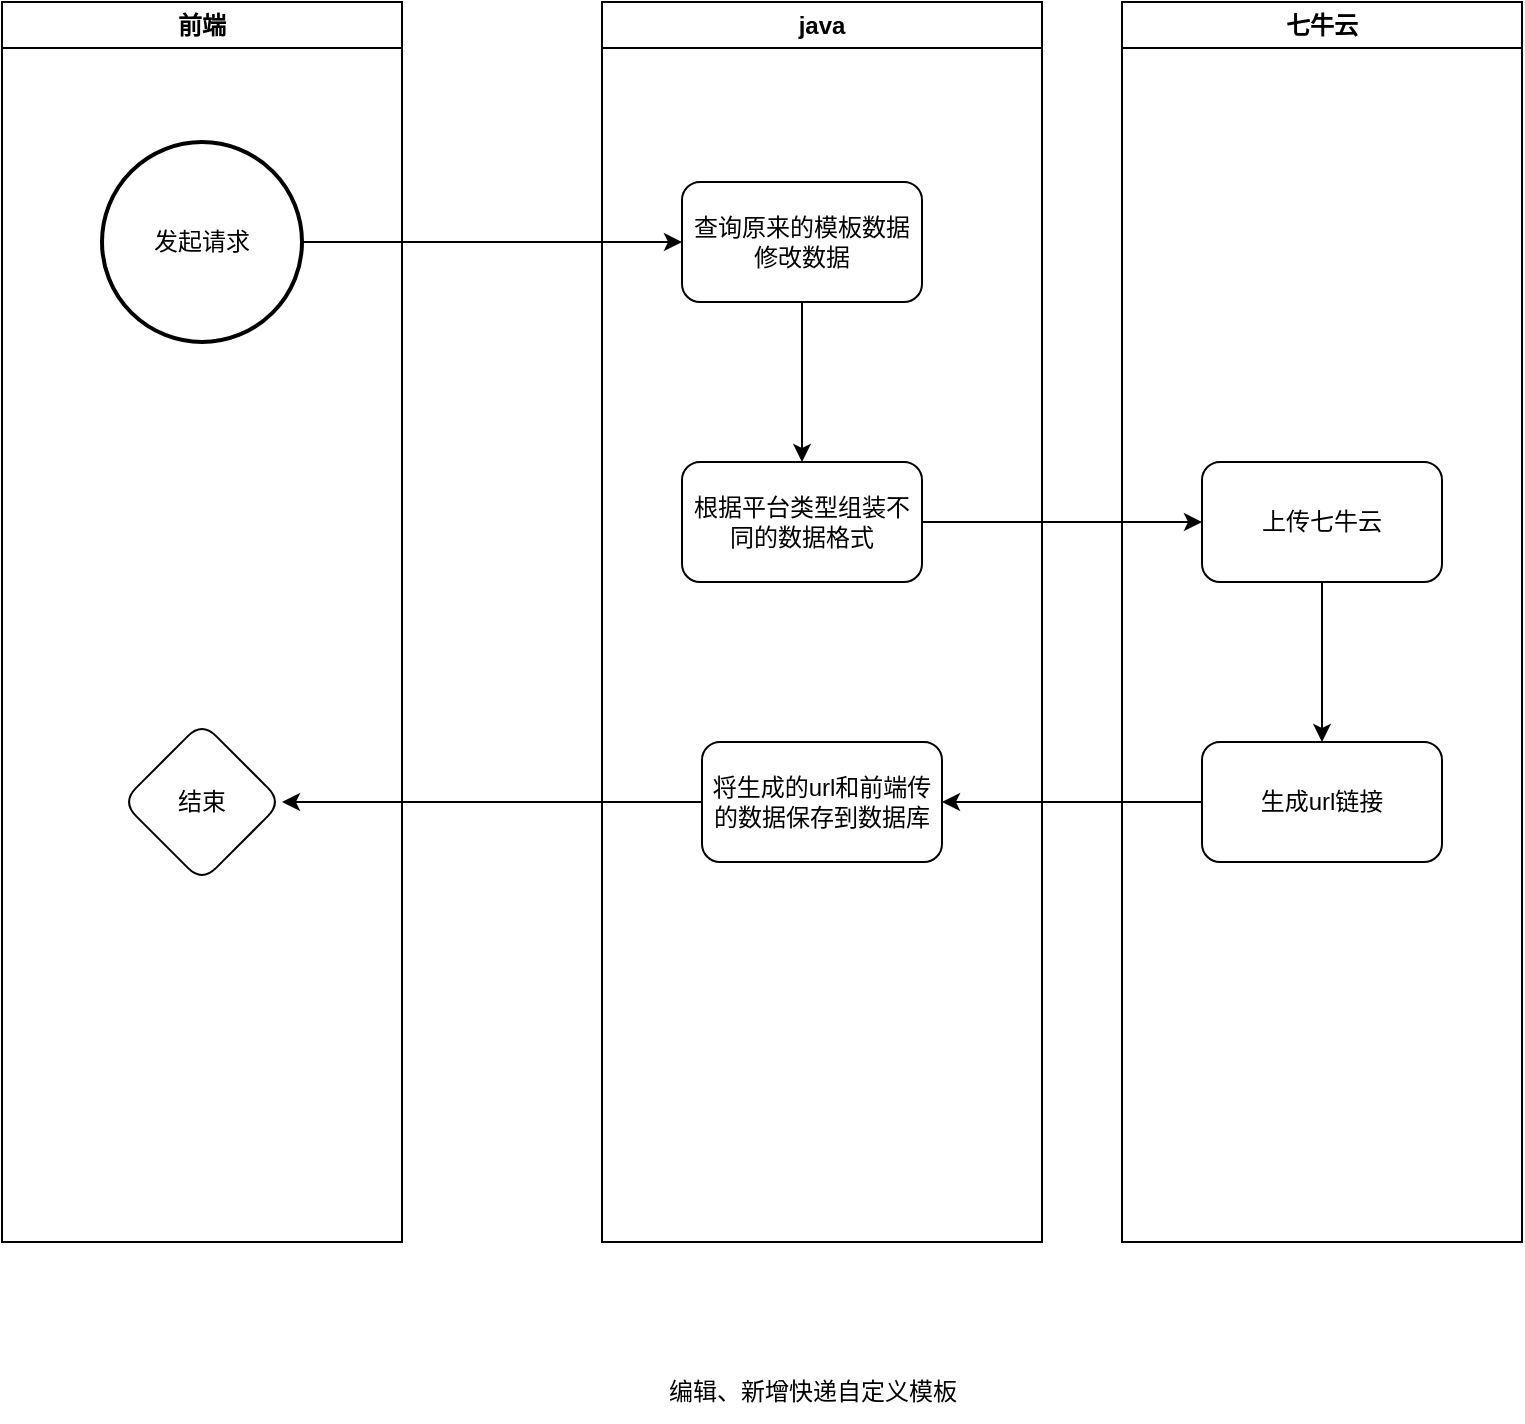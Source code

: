 <mxfile version="24.7.1" type="github">
  <diagram name="第 1 页" id="wNz71g_6duYHTIFiYp_B">
    <mxGraphModel dx="2314" dy="1106" grid="1" gridSize="10" guides="1" tooltips="1" connect="1" arrows="1" fold="1" page="1" pageScale="1" pageWidth="827" pageHeight="1169" math="0" shadow="0">
      <root>
        <mxCell id="0" />
        <mxCell id="1" parent="0" />
        <mxCell id="csDSfYdx0W_9htMZN1Y--4" value="前端" style="swimlane;whiteSpace=wrap;html=1;" vertex="1" parent="1">
          <mxGeometry x="50" y="270" width="200" height="620" as="geometry" />
        </mxCell>
        <mxCell id="csDSfYdx0W_9htMZN1Y--8" value="发起请求" style="strokeWidth=2;html=1;shape=mxgraph.flowchart.start_2;whiteSpace=wrap;" vertex="1" parent="csDSfYdx0W_9htMZN1Y--4">
          <mxGeometry x="50" y="70" width="100" height="100" as="geometry" />
        </mxCell>
        <mxCell id="csDSfYdx0W_9htMZN1Y--24" value="结束" style="rhombus;whiteSpace=wrap;html=1;rounded=1;" vertex="1" parent="csDSfYdx0W_9htMZN1Y--4">
          <mxGeometry x="60" y="360" width="80" height="80" as="geometry" />
        </mxCell>
        <mxCell id="csDSfYdx0W_9htMZN1Y--5" value="java" style="swimlane;whiteSpace=wrap;html=1;" vertex="1" parent="1">
          <mxGeometry x="350" y="270" width="220" height="620" as="geometry" />
        </mxCell>
        <mxCell id="csDSfYdx0W_9htMZN1Y--17" value="" style="edgeStyle=orthogonalEdgeStyle;rounded=0;orthogonalLoop=1;jettySize=auto;html=1;" edge="1" parent="csDSfYdx0W_9htMZN1Y--5" source="csDSfYdx0W_9htMZN1Y--13" target="csDSfYdx0W_9htMZN1Y--16">
          <mxGeometry relative="1" as="geometry" />
        </mxCell>
        <mxCell id="csDSfYdx0W_9htMZN1Y--13" value="查询原来的模板数据&lt;br&gt;修改数据" style="rounded=1;whiteSpace=wrap;html=1;" vertex="1" parent="csDSfYdx0W_9htMZN1Y--5">
          <mxGeometry x="40" y="90" width="120" height="60" as="geometry" />
        </mxCell>
        <mxCell id="csDSfYdx0W_9htMZN1Y--16" value="根据平台类型组装不同的数据格式" style="whiteSpace=wrap;html=1;rounded=1;" vertex="1" parent="csDSfYdx0W_9htMZN1Y--5">
          <mxGeometry x="40" y="230" width="120" height="60" as="geometry" />
        </mxCell>
        <mxCell id="csDSfYdx0W_9htMZN1Y--22" value="将生成的url和前端传的数据保存到数据库" style="whiteSpace=wrap;html=1;rounded=1;" vertex="1" parent="csDSfYdx0W_9htMZN1Y--5">
          <mxGeometry x="50" y="370" width="120" height="60" as="geometry" />
        </mxCell>
        <mxCell id="csDSfYdx0W_9htMZN1Y--6" value="七牛云" style="swimlane;whiteSpace=wrap;html=1;" vertex="1" parent="1">
          <mxGeometry x="610" y="270" width="200" height="620" as="geometry" />
        </mxCell>
        <mxCell id="csDSfYdx0W_9htMZN1Y--21" value="" style="edgeStyle=orthogonalEdgeStyle;rounded=0;orthogonalLoop=1;jettySize=auto;html=1;" edge="1" parent="csDSfYdx0W_9htMZN1Y--6" source="csDSfYdx0W_9htMZN1Y--18" target="csDSfYdx0W_9htMZN1Y--20">
          <mxGeometry relative="1" as="geometry" />
        </mxCell>
        <mxCell id="csDSfYdx0W_9htMZN1Y--18" value="上传七牛云" style="whiteSpace=wrap;html=1;rounded=1;" vertex="1" parent="csDSfYdx0W_9htMZN1Y--6">
          <mxGeometry x="40" y="230" width="120" height="60" as="geometry" />
        </mxCell>
        <mxCell id="csDSfYdx0W_9htMZN1Y--20" value="生成url链接" style="whiteSpace=wrap;html=1;rounded=1;" vertex="1" parent="csDSfYdx0W_9htMZN1Y--6">
          <mxGeometry x="40" y="370" width="120" height="60" as="geometry" />
        </mxCell>
        <mxCell id="csDSfYdx0W_9htMZN1Y--14" style="edgeStyle=orthogonalEdgeStyle;rounded=0;orthogonalLoop=1;jettySize=auto;html=1;" edge="1" parent="1" source="csDSfYdx0W_9htMZN1Y--8" target="csDSfYdx0W_9htMZN1Y--13">
          <mxGeometry relative="1" as="geometry" />
        </mxCell>
        <mxCell id="csDSfYdx0W_9htMZN1Y--15" value="编辑、新增快递自定义模板" style="text;html=1;align=center;verticalAlign=middle;resizable=0;points=[];autosize=1;strokeColor=none;fillColor=none;" vertex="1" parent="1">
          <mxGeometry x="370" y="950" width="170" height="30" as="geometry" />
        </mxCell>
        <mxCell id="csDSfYdx0W_9htMZN1Y--19" style="edgeStyle=orthogonalEdgeStyle;rounded=0;orthogonalLoop=1;jettySize=auto;html=1;entryX=0;entryY=0.5;entryDx=0;entryDy=0;" edge="1" parent="1" source="csDSfYdx0W_9htMZN1Y--16" target="csDSfYdx0W_9htMZN1Y--18">
          <mxGeometry relative="1" as="geometry" />
        </mxCell>
        <mxCell id="csDSfYdx0W_9htMZN1Y--23" value="" style="edgeStyle=orthogonalEdgeStyle;rounded=0;orthogonalLoop=1;jettySize=auto;html=1;" edge="1" parent="1" source="csDSfYdx0W_9htMZN1Y--20" target="csDSfYdx0W_9htMZN1Y--22">
          <mxGeometry relative="1" as="geometry" />
        </mxCell>
        <mxCell id="csDSfYdx0W_9htMZN1Y--25" value="" style="edgeStyle=orthogonalEdgeStyle;rounded=0;orthogonalLoop=1;jettySize=auto;html=1;" edge="1" parent="1" source="csDSfYdx0W_9htMZN1Y--22" target="csDSfYdx0W_9htMZN1Y--24">
          <mxGeometry relative="1" as="geometry" />
        </mxCell>
      </root>
    </mxGraphModel>
  </diagram>
</mxfile>
